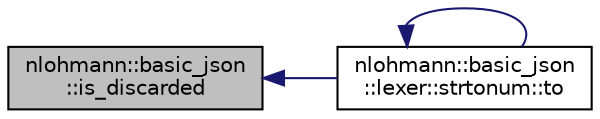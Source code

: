 digraph "nlohmann::basic_json::is_discarded"
{
  edge [fontname="Helvetica",fontsize="10",labelfontname="Helvetica",labelfontsize="10"];
  node [fontname="Helvetica",fontsize="10",shape=record];
  rankdir="LR";
  Node144 [label="nlohmann::basic_json\l::is_discarded",height=0.2,width=0.4,color="black", fillcolor="grey75", style="filled", fontcolor="black"];
  Node144 -> Node145 [dir="back",color="midnightblue",fontsize="10",style="solid",fontname="Helvetica"];
  Node145 [label="nlohmann::basic_json\l::lexer::strtonum::to",height=0.2,width=0.4,color="black", fillcolor="white", style="filled",URL="$structnlohmann_1_1basic__json_1_1lexer_1_1strtonum.html#af1b3dc99a67a854750437a60a22f4989"];
  Node145 -> Node145 [dir="back",color="midnightblue",fontsize="10",style="solid",fontname="Helvetica"];
}
